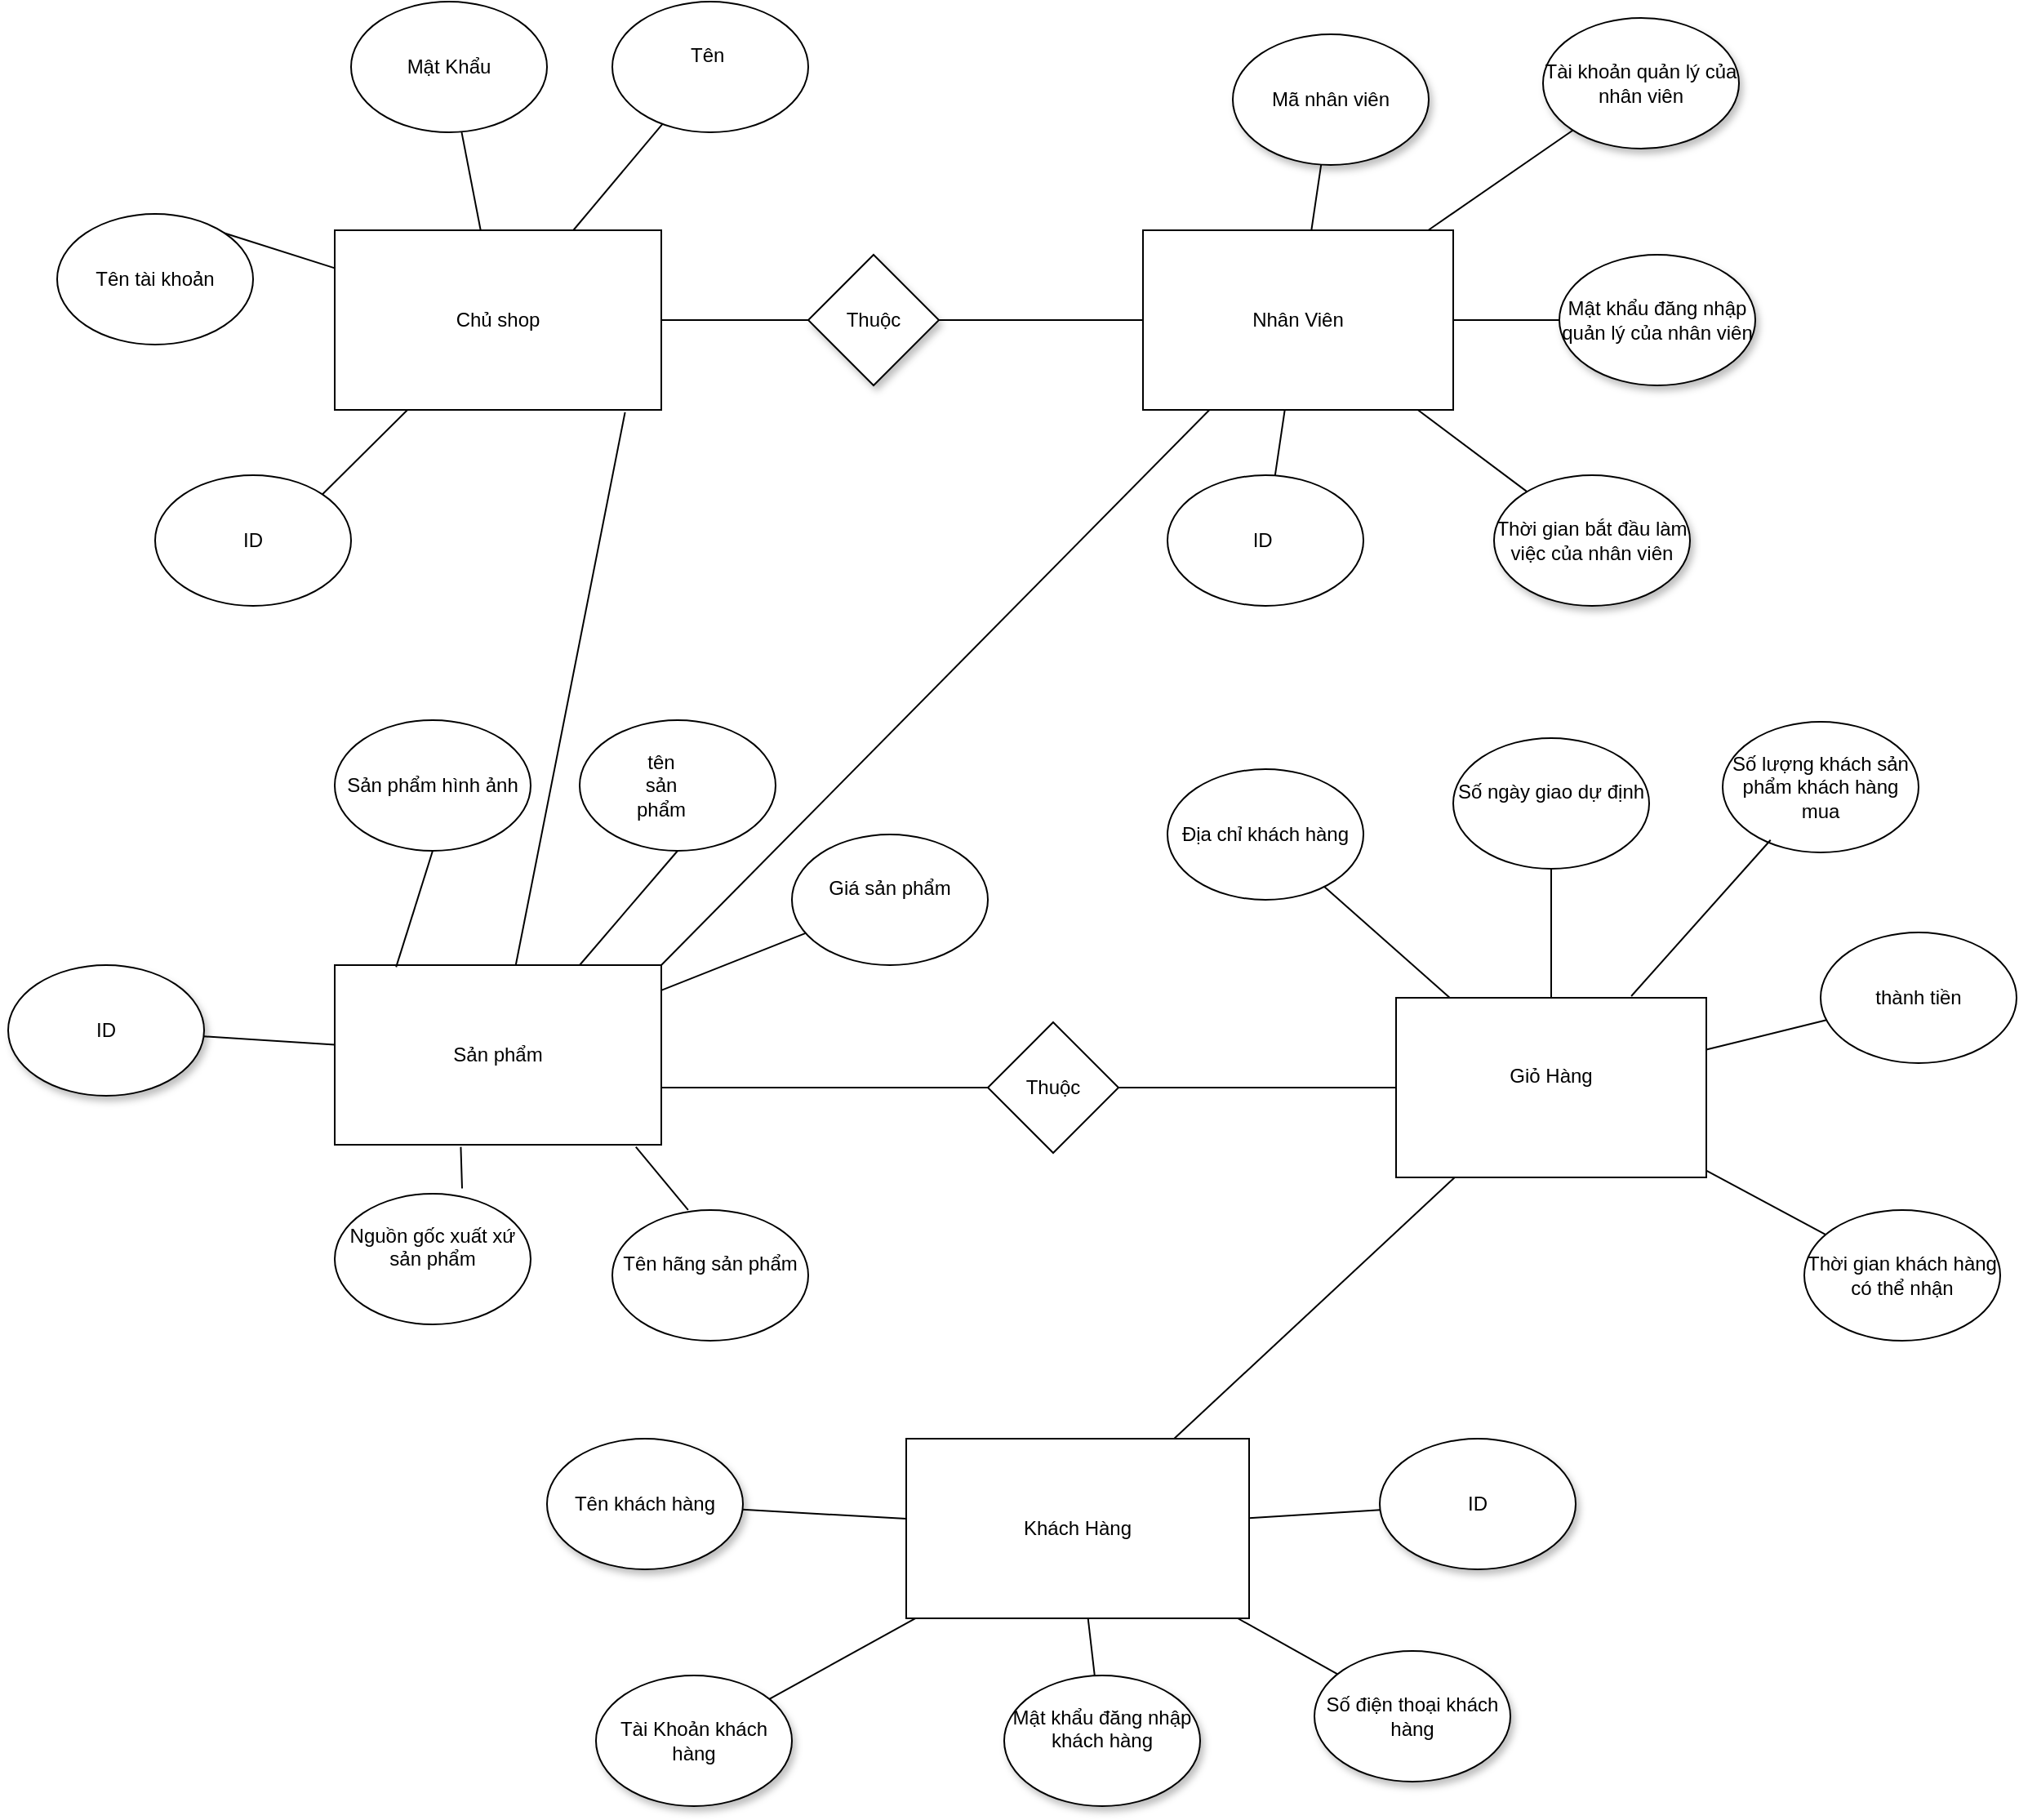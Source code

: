 <mxfile version="14.1.9" type="github">
  <diagram id="xEpMv5tvT_ruJcbgCLYA" name="Page-1">
    <mxGraphModel dx="2484" dy="2077" grid="1" gridSize="10" guides="1" tooltips="1" connect="1" arrows="1" fold="1" page="1" pageScale="1" pageWidth="827" pageHeight="1169" math="0" shadow="0">
      <root>
        <mxCell id="0" />
        <mxCell id="1" parent="0" />
        <mxCell id="FEJJUl70WsfG6bb0lPNW-1" value="&lt;font style=&quot;vertical-align: inherit&quot;&gt;&lt;font style=&quot;vertical-align: inherit&quot;&gt;&lt;font style=&quot;vertical-align: inherit&quot;&gt;&lt;font style=&quot;vertical-align: inherit&quot;&gt;&lt;font style=&quot;vertical-align: inherit&quot;&gt;&lt;font style=&quot;vertical-align: inherit&quot;&gt;Sản phẩm&lt;/font&gt;&lt;/font&gt;&lt;/font&gt;&lt;/font&gt;&lt;/font&gt;&lt;/font&gt;" style="rounded=0;whiteSpace=wrap;html=1;" vertex="1" parent="1">
          <mxGeometry y="110" width="200" height="110" as="geometry" />
        </mxCell>
        <mxCell id="FEJJUl70WsfG6bb0lPNW-6" value="" style="endArrow=none;html=1;entryX=0.188;entryY=0.011;entryDx=0;entryDy=0;entryPerimeter=0;exitX=0.5;exitY=1;exitDx=0;exitDy=0;" edge="1" parent="1" source="FEJJUl70WsfG6bb0lPNW-9" target="FEJJUl70WsfG6bb0lPNW-1">
          <mxGeometry width="50" height="50" relative="1" as="geometry">
            <mxPoint x="440" y="320" as="sourcePoint" />
            <mxPoint x="490" y="270" as="targetPoint" />
          </mxGeometry>
        </mxCell>
        <mxCell id="FEJJUl70WsfG6bb0lPNW-7" value="" style="endArrow=none;html=1;entryX=0.75;entryY=0;entryDx=0;entryDy=0;exitX=0.5;exitY=1;exitDx=0;exitDy=0;" edge="1" parent="1" source="FEJJUl70WsfG6bb0lPNW-10" target="FEJJUl70WsfG6bb0lPNW-1">
          <mxGeometry width="50" height="50" relative="1" as="geometry">
            <mxPoint x="440" y="320" as="sourcePoint" />
            <mxPoint x="490" y="270" as="targetPoint" />
          </mxGeometry>
        </mxCell>
        <mxCell id="FEJJUl70WsfG6bb0lPNW-8" value="" style="endArrow=none;html=1;exitX=0.387;exitY=-0.001;exitDx=0;exitDy=0;exitPerimeter=0;entryX=0.922;entryY=1.012;entryDx=0;entryDy=0;entryPerimeter=0;" edge="1" parent="1" source="FEJJUl70WsfG6bb0lPNW-12" target="FEJJUl70WsfG6bb0lPNW-1">
          <mxGeometry width="50" height="50" relative="1" as="geometry">
            <mxPoint x="440" y="320" as="sourcePoint" />
            <mxPoint x="490" y="270" as="targetPoint" />
          </mxGeometry>
        </mxCell>
        <mxCell id="FEJJUl70WsfG6bb0lPNW-9" value="&lt;font style=&quot;vertical-align: inherit&quot;&gt;&lt;font style=&quot;vertical-align: inherit&quot;&gt;&lt;font style=&quot;vertical-align: inherit&quot;&gt;&lt;font style=&quot;vertical-align: inherit&quot;&gt;&lt;font style=&quot;vertical-align: inherit&quot;&gt;&lt;font style=&quot;vertical-align: inherit&quot;&gt;&lt;font style=&quot;vertical-align: inherit&quot;&gt;&lt;font style=&quot;vertical-align: inherit&quot;&gt;Sản phẩm hình ảnh&lt;/font&gt;&lt;/font&gt;&lt;/font&gt;&lt;/font&gt;&lt;/font&gt;&lt;/font&gt;&lt;/font&gt;&lt;/font&gt;" style="ellipse;whiteSpace=wrap;html=1;" vertex="1" parent="1">
          <mxGeometry y="-40" width="120" height="80" as="geometry" />
        </mxCell>
        <mxCell id="FEJJUl70WsfG6bb0lPNW-10" value="" style="ellipse;whiteSpace=wrap;html=1;" vertex="1" parent="1">
          <mxGeometry x="150" y="-40" width="120" height="80" as="geometry" />
        </mxCell>
        <mxCell id="FEJJUl70WsfG6bb0lPNW-11" value="&lt;font style=&quot;vertical-align: inherit&quot;&gt;&lt;font style=&quot;vertical-align: inherit&quot;&gt;&lt;font style=&quot;vertical-align: inherit&quot;&gt;&lt;font style=&quot;vertical-align: inherit&quot;&gt;&lt;font style=&quot;vertical-align: inherit&quot;&gt;&lt;font style=&quot;vertical-align: inherit&quot;&gt;Giá sản phẩm&lt;/font&gt;&lt;/font&gt;&lt;/font&gt;&lt;/font&gt;&lt;br&gt;&lt;br&gt;&lt;/font&gt;&lt;/font&gt;" style="ellipse;whiteSpace=wrap;html=1;" vertex="1" parent="1">
          <mxGeometry x="280" y="30" width="120" height="80" as="geometry" />
        </mxCell>
        <mxCell id="FEJJUl70WsfG6bb0lPNW-12" value="&lt;font style=&quot;vertical-align: inherit&quot;&gt;&lt;font style=&quot;vertical-align: inherit&quot;&gt;Tên hãng sản phẩm&lt;br&gt;&lt;br&gt;&lt;/font&gt;&lt;/font&gt;" style="ellipse;whiteSpace=wrap;html=1;" vertex="1" parent="1">
          <mxGeometry x="170" y="260" width="120" height="80" as="geometry" />
        </mxCell>
        <mxCell id="FEJJUl70WsfG6bb0lPNW-13" value="&lt;font style=&quot;vertical-align: inherit&quot;&gt;&lt;font style=&quot;vertical-align: inherit&quot;&gt;Nguồn gốc xuất xứ sản phẩm&lt;br&gt;&lt;br&gt;&lt;/font&gt;&lt;/font&gt;" style="ellipse;whiteSpace=wrap;html=1;" vertex="1" parent="1">
          <mxGeometry y="250" width="120" height="80" as="geometry" />
        </mxCell>
        <mxCell id="FEJJUl70WsfG6bb0lPNW-14" value="" style="endArrow=none;html=1;exitX=0.386;exitY=1.012;exitDx=0;exitDy=0;exitPerimeter=0;entryX=0.65;entryY=-0.041;entryDx=0;entryDy=0;entryPerimeter=0;" edge="1" parent="1" source="FEJJUl70WsfG6bb0lPNW-1" target="FEJJUl70WsfG6bb0lPNW-13">
          <mxGeometry width="50" height="50" relative="1" as="geometry">
            <mxPoint x="440" y="290" as="sourcePoint" />
            <mxPoint x="490" y="240" as="targetPoint" />
          </mxGeometry>
        </mxCell>
        <mxCell id="FEJJUl70WsfG6bb0lPNW-15" value="&lt;font style=&quot;vertical-align: inherit&quot;&gt;&lt;font style=&quot;vertical-align: inherit&quot;&gt;&lt;font style=&quot;vertical-align: inherit&quot;&gt;&lt;font style=&quot;vertical-align: inherit&quot;&gt;&lt;font style=&quot;vertical-align: inherit&quot;&gt;&lt;font style=&quot;vertical-align: inherit&quot;&gt;tên sản phẩm&lt;/font&gt;&lt;/font&gt;&lt;/font&gt;&lt;/font&gt;&lt;/font&gt;&lt;/font&gt;" style="text;html=1;strokeColor=none;fillColor=none;align=center;verticalAlign=middle;whiteSpace=wrap;rounded=0;" vertex="1" parent="1">
          <mxGeometry x="180" y="-10" width="40" height="20" as="geometry" />
        </mxCell>
        <mxCell id="FEJJUl70WsfG6bb0lPNW-16" value="" style="endArrow=none;html=1;" edge="1" parent="1" source="FEJJUl70WsfG6bb0lPNW-1" target="FEJJUl70WsfG6bb0lPNW-11">
          <mxGeometry width="50" height="50" relative="1" as="geometry">
            <mxPoint x="440" y="270" as="sourcePoint" />
            <mxPoint x="490" y="220" as="targetPoint" />
          </mxGeometry>
        </mxCell>
        <mxCell id="FEJJUl70WsfG6bb0lPNW-17" value="&lt;font style=&quot;vertical-align: inherit&quot;&gt;&lt;font style=&quot;vertical-align: inherit&quot;&gt;Giỏ Hàng&lt;br&gt;&lt;br&gt;&lt;/font&gt;&lt;/font&gt;" style="rounded=0;whiteSpace=wrap;html=1;" vertex="1" parent="1">
          <mxGeometry x="650" y="130" width="190" height="110" as="geometry" />
        </mxCell>
        <mxCell id="FEJJUl70WsfG6bb0lPNW-18" value="&lt;font style=&quot;vertical-align: inherit&quot;&gt;&lt;font style=&quot;vertical-align: inherit&quot;&gt;Thời gian khách hàng có thể nhận&lt;/font&gt;&lt;/font&gt;" style="ellipse;whiteSpace=wrap;html=1;" vertex="1" parent="1">
          <mxGeometry x="900" y="260" width="120" height="80" as="geometry" />
        </mxCell>
        <mxCell id="FEJJUl70WsfG6bb0lPNW-19" value="&lt;font style=&quot;vertical-align: inherit&quot;&gt;&lt;font style=&quot;vertical-align: inherit&quot;&gt;Địa chỉ khách hàng&lt;/font&gt;&lt;/font&gt;" style="ellipse;whiteSpace=wrap;html=1;" vertex="1" parent="1">
          <mxGeometry x="510" y="-10" width="120" height="80" as="geometry" />
        </mxCell>
        <mxCell id="FEJJUl70WsfG6bb0lPNW-20" value="&lt;font style=&quot;vertical-align: inherit&quot;&gt;&lt;font style=&quot;vertical-align: inherit&quot;&gt;thành tiền&lt;/font&gt;&lt;/font&gt;" style="ellipse;whiteSpace=wrap;html=1;" vertex="1" parent="1">
          <mxGeometry x="910" y="90" width="120" height="80" as="geometry" />
        </mxCell>
        <mxCell id="FEJJUl70WsfG6bb0lPNW-21" value="&lt;font style=&quot;vertical-align: inherit&quot;&gt;&lt;font style=&quot;vertical-align: inherit&quot;&gt;Số lượng khách sản phẩm khách hàng mua&lt;/font&gt;&lt;/font&gt;" style="ellipse;whiteSpace=wrap;html=1;" vertex="1" parent="1">
          <mxGeometry x="850" y="-39" width="120" height="80" as="geometry" />
        </mxCell>
        <mxCell id="FEJJUl70WsfG6bb0lPNW-22" value="&lt;font style=&quot;vertical-align: inherit&quot;&gt;&lt;font style=&quot;vertical-align: inherit&quot;&gt;Số ngày giao dự định&lt;br&gt;&lt;br&gt;&lt;/font&gt;&lt;/font&gt;" style="ellipse;whiteSpace=wrap;html=1;" vertex="1" parent="1">
          <mxGeometry x="685" y="-29" width="120" height="80" as="geometry" />
        </mxCell>
        <mxCell id="FEJJUl70WsfG6bb0lPNW-23" value="" style="endArrow=none;html=1;" edge="1" parent="1" source="FEJJUl70WsfG6bb0lPNW-18" target="FEJJUl70WsfG6bb0lPNW-17">
          <mxGeometry width="50" height="50" relative="1" as="geometry">
            <mxPoint x="440" y="240" as="sourcePoint" />
            <mxPoint x="660" y="176" as="targetPoint" />
          </mxGeometry>
        </mxCell>
        <mxCell id="FEJJUl70WsfG6bb0lPNW-24" value="" style="endArrow=none;html=1;" edge="1" parent="1" source="FEJJUl70WsfG6bb0lPNW-20" target="FEJJUl70WsfG6bb0lPNW-17">
          <mxGeometry width="50" height="50" relative="1" as="geometry">
            <mxPoint x="440" y="240" as="sourcePoint" />
            <mxPoint x="490" y="190" as="targetPoint" />
          </mxGeometry>
        </mxCell>
        <mxCell id="FEJJUl70WsfG6bb0lPNW-25" value="" style="endArrow=none;html=1;" edge="1" parent="1">
          <mxGeometry width="50" height="50" relative="1" as="geometry">
            <mxPoint x="879.36" y="33.391" as="sourcePoint" />
            <mxPoint x="794.054" y="129" as="targetPoint" />
          </mxGeometry>
        </mxCell>
        <mxCell id="FEJJUl70WsfG6bb0lPNW-26" value="" style="endArrow=none;html=1;" edge="1" parent="1" source="FEJJUl70WsfG6bb0lPNW-22" target="FEJJUl70WsfG6bb0lPNW-17">
          <mxGeometry width="50" height="50" relative="1" as="geometry">
            <mxPoint x="440" y="240" as="sourcePoint" />
            <mxPoint x="490" y="190" as="targetPoint" />
          </mxGeometry>
        </mxCell>
        <mxCell id="FEJJUl70WsfG6bb0lPNW-27" value="" style="endArrow=none;html=1;" edge="1" parent="1" source="FEJJUl70WsfG6bb0lPNW-17" target="FEJJUl70WsfG6bb0lPNW-19">
          <mxGeometry width="50" height="50" relative="1" as="geometry">
            <mxPoint x="440" y="240" as="sourcePoint" />
            <mxPoint x="490" y="190" as="targetPoint" />
          </mxGeometry>
        </mxCell>
        <mxCell id="FEJJUl70WsfG6bb0lPNW-28" value="&lt;font style=&quot;vertical-align: inherit&quot;&gt;&lt;font style=&quot;vertical-align: inherit&quot;&gt;Thuộc&lt;/font&gt;&lt;/font&gt;" style="rhombus;whiteSpace=wrap;html=1;" vertex="1" parent="1">
          <mxGeometry x="400" y="145" width="80" height="80" as="geometry" />
        </mxCell>
        <mxCell id="FEJJUl70WsfG6bb0lPNW-29" value="" style="endArrow=none;html=1;" edge="1" parent="1" source="FEJJUl70WsfG6bb0lPNW-28" target="FEJJUl70WsfG6bb0lPNW-17">
          <mxGeometry width="50" height="50" relative="1" as="geometry">
            <mxPoint x="440" y="240" as="sourcePoint" />
            <mxPoint x="490" y="190" as="targetPoint" />
          </mxGeometry>
        </mxCell>
        <mxCell id="FEJJUl70WsfG6bb0lPNW-31" value="" style="endArrow=none;html=1;exitX=0;exitY=0.5;exitDx=0;exitDy=0;" edge="1" parent="1" source="FEJJUl70WsfG6bb0lPNW-28">
          <mxGeometry width="50" height="50" relative="1" as="geometry">
            <mxPoint x="440" y="240" as="sourcePoint" />
            <mxPoint x="200" y="185" as="targetPoint" />
          </mxGeometry>
        </mxCell>
        <mxCell id="FEJJUl70WsfG6bb0lPNW-32" value="&lt;font style=&quot;vertical-align: inherit&quot;&gt;&lt;font style=&quot;vertical-align: inherit&quot;&gt;&lt;font style=&quot;vertical-align: inherit&quot;&gt;&lt;font style=&quot;vertical-align: inherit&quot;&gt;Chủ shop&lt;/font&gt;&lt;/font&gt;&lt;br&gt;&lt;/font&gt;&lt;/font&gt;" style="rounded=0;whiteSpace=wrap;html=1;" vertex="1" parent="1">
          <mxGeometry y="-340" width="200" height="110" as="geometry" />
        </mxCell>
        <mxCell id="FEJJUl70WsfG6bb0lPNW-33" value="" style="endArrow=none;html=1;entryX=0.889;entryY=1.013;entryDx=0;entryDy=0;entryPerimeter=0;" edge="1" parent="1" source="FEJJUl70WsfG6bb0lPNW-1" target="FEJJUl70WsfG6bb0lPNW-32">
          <mxGeometry width="50" height="50" relative="1" as="geometry">
            <mxPoint x="440" y="100" as="sourcePoint" />
            <mxPoint x="490" y="50" as="targetPoint" />
          </mxGeometry>
        </mxCell>
        <mxCell id="FEJJUl70WsfG6bb0lPNW-36" value="&lt;font style=&quot;vertical-align: inherit&quot;&gt;&lt;font style=&quot;vertical-align: inherit&quot;&gt;Tên tài khoản&lt;/font&gt;&lt;/font&gt;" style="ellipse;whiteSpace=wrap;html=1;" vertex="1" parent="1">
          <mxGeometry x="-170" y="-350" width="120" height="80" as="geometry" />
        </mxCell>
        <mxCell id="FEJJUl70WsfG6bb0lPNW-37" value="&lt;font style=&quot;vertical-align: inherit&quot;&gt;&lt;font style=&quot;vertical-align: inherit&quot;&gt;ID&lt;/font&gt;&lt;/font&gt;" style="ellipse;whiteSpace=wrap;html=1;" vertex="1" parent="1">
          <mxGeometry x="-110" y="-190" width="120" height="80" as="geometry" />
        </mxCell>
        <mxCell id="FEJJUl70WsfG6bb0lPNW-38" value="&lt;font style=&quot;vertical-align: inherit&quot;&gt;&lt;font style=&quot;vertical-align: inherit&quot;&gt;Tên&amp;nbsp;&lt;br&gt;&lt;br&gt;&lt;/font&gt;&lt;/font&gt;" style="ellipse;whiteSpace=wrap;html=1;" vertex="1" parent="1">
          <mxGeometry x="170" y="-480" width="120" height="80" as="geometry" />
        </mxCell>
        <mxCell id="FEJJUl70WsfG6bb0lPNW-39" value="&lt;font style=&quot;vertical-align: inherit&quot;&gt;&lt;font style=&quot;vertical-align: inherit&quot;&gt;Mật Khẩu&lt;/font&gt;&lt;/font&gt;" style="ellipse;whiteSpace=wrap;html=1;" vertex="1" parent="1">
          <mxGeometry x="10" y="-480" width="120" height="80" as="geometry" />
        </mxCell>
        <mxCell id="FEJJUl70WsfG6bb0lPNW-40" value="" style="endArrow=none;html=1;" edge="1" parent="1" source="FEJJUl70WsfG6bb0lPNW-45" target="FEJJUl70WsfG6bb0lPNW-1">
          <mxGeometry width="50" height="50" relative="1" as="geometry">
            <mxPoint x="430" y="-340" as="sourcePoint" />
            <mxPoint x="480" y="-390" as="targetPoint" />
          </mxGeometry>
        </mxCell>
        <mxCell id="FEJJUl70WsfG6bb0lPNW-41" value="" style="endArrow=none;html=1;exitX=1;exitY=0;exitDx=0;exitDy=0;" edge="1" parent="1" source="FEJJUl70WsfG6bb0lPNW-37" target="FEJJUl70WsfG6bb0lPNW-32">
          <mxGeometry width="50" height="50" relative="1" as="geometry">
            <mxPoint x="430" y="-340" as="sourcePoint" />
            <mxPoint x="480" y="-390" as="targetPoint" />
          </mxGeometry>
        </mxCell>
        <mxCell id="FEJJUl70WsfG6bb0lPNW-42" value="" style="endArrow=none;html=1;entryX=1;entryY=0;entryDx=0;entryDy=0;" edge="1" parent="1" source="FEJJUl70WsfG6bb0lPNW-32" target="FEJJUl70WsfG6bb0lPNW-36">
          <mxGeometry width="50" height="50" relative="1" as="geometry">
            <mxPoint x="430" y="-340" as="sourcePoint" />
            <mxPoint x="480" y="-390" as="targetPoint" />
          </mxGeometry>
        </mxCell>
        <mxCell id="FEJJUl70WsfG6bb0lPNW-43" value="" style="endArrow=none;html=1;" edge="1" parent="1" source="FEJJUl70WsfG6bb0lPNW-32" target="FEJJUl70WsfG6bb0lPNW-39">
          <mxGeometry width="50" height="50" relative="1" as="geometry">
            <mxPoint x="430" y="-340" as="sourcePoint" />
            <mxPoint x="480" y="-390" as="targetPoint" />
          </mxGeometry>
        </mxCell>
        <mxCell id="FEJJUl70WsfG6bb0lPNW-44" value="" style="endArrow=none;html=1;" edge="1" parent="1" source="FEJJUl70WsfG6bb0lPNW-32" target="FEJJUl70WsfG6bb0lPNW-38">
          <mxGeometry width="50" height="50" relative="1" as="geometry">
            <mxPoint x="430" y="-340" as="sourcePoint" />
            <mxPoint x="480" y="-390" as="targetPoint" />
          </mxGeometry>
        </mxCell>
        <mxCell id="FEJJUl70WsfG6bb0lPNW-45" value="&lt;font style=&quot;vertical-align: inherit&quot;&gt;&lt;font style=&quot;vertical-align: inherit&quot;&gt;ID&lt;/font&gt;&lt;/font&gt;" style="ellipse;whiteSpace=wrap;html=1;shadow=1;" vertex="1" parent="1">
          <mxGeometry x="-200" y="110" width="120" height="80" as="geometry" />
        </mxCell>
        <mxCell id="FEJJUl70WsfG6bb0lPNW-46" value="&lt;font style=&quot;vertical-align: inherit&quot;&gt;&lt;font style=&quot;vertical-align: inherit&quot;&gt;Thuộc&lt;/font&gt;&lt;/font&gt;" style="rhombus;whiteSpace=wrap;html=1;shadow=1;" vertex="1" parent="1">
          <mxGeometry x="290" y="-325" width="80" height="80" as="geometry" />
        </mxCell>
        <mxCell id="FEJJUl70WsfG6bb0lPNW-47" value="" style="endArrow=none;html=1;" edge="1" parent="1" source="FEJJUl70WsfG6bb0lPNW-32" target="FEJJUl70WsfG6bb0lPNW-46">
          <mxGeometry width="50" height="50" relative="1" as="geometry">
            <mxPoint x="400" y="-140" as="sourcePoint" />
            <mxPoint x="450" y="-190" as="targetPoint" />
          </mxGeometry>
        </mxCell>
        <mxCell id="FEJJUl70WsfG6bb0lPNW-49" value="" style="endArrow=none;html=1;" edge="1" parent="1" source="FEJJUl70WsfG6bb0lPNW-46" target="FEJJUl70WsfG6bb0lPNW-50">
          <mxGeometry width="50" height="50" relative="1" as="geometry">
            <mxPoint x="400" y="-140" as="sourcePoint" />
            <mxPoint x="450" y="-190" as="targetPoint" />
          </mxGeometry>
        </mxCell>
        <mxCell id="FEJJUl70WsfG6bb0lPNW-50" value="&lt;font style=&quot;vertical-align: inherit&quot;&gt;&lt;font style=&quot;vertical-align: inherit&quot;&gt;&lt;font style=&quot;vertical-align: inherit&quot;&gt;&lt;font style=&quot;vertical-align: inherit&quot;&gt;Nhân Viên&lt;/font&gt;&lt;/font&gt;&lt;/font&gt;&lt;/font&gt;" style="rounded=0;whiteSpace=wrap;html=1;" vertex="1" parent="1">
          <mxGeometry x="495" y="-340" width="190" height="110" as="geometry" />
        </mxCell>
        <mxCell id="FEJJUl70WsfG6bb0lPNW-51" value="" style="endArrow=none;html=1;" edge="1" parent="1" source="FEJJUl70WsfG6bb0lPNW-50" target="FEJJUl70WsfG6bb0lPNW-52">
          <mxGeometry width="50" height="50" relative="1" as="geometry">
            <mxPoint x="400" y="-130" as="sourcePoint" />
            <mxPoint x="450" y="-180" as="targetPoint" />
          </mxGeometry>
        </mxCell>
        <mxCell id="FEJJUl70WsfG6bb0lPNW-52" value="&lt;font style=&quot;vertical-align: inherit&quot;&gt;&lt;font style=&quot;vertical-align: inherit&quot;&gt;ID&amp;nbsp;&lt;/font&gt;&lt;/font&gt;" style="ellipse;whiteSpace=wrap;html=1;" vertex="1" parent="1">
          <mxGeometry x="510" y="-190" width="120" height="80" as="geometry" />
        </mxCell>
        <mxCell id="FEJJUl70WsfG6bb0lPNW-53" value="&lt;font style=&quot;vertical-align: inherit&quot;&gt;&lt;font style=&quot;vertical-align: inherit&quot;&gt;&lt;font style=&quot;vertical-align: inherit&quot;&gt;&lt;font style=&quot;vertical-align: inherit&quot;&gt;Thời gian bắt đầu làm việc của nhân viên&lt;/font&gt;&lt;/font&gt;&lt;/font&gt;&lt;/font&gt;" style="ellipse;whiteSpace=wrap;html=1;shadow=1;" vertex="1" parent="1">
          <mxGeometry x="710" y="-190" width="120" height="80" as="geometry" />
        </mxCell>
        <mxCell id="FEJJUl70WsfG6bb0lPNW-54" value="&lt;font style=&quot;vertical-align: inherit&quot;&gt;&lt;font style=&quot;vertical-align: inherit&quot;&gt;Mật khẩu đăng nhập quản lý của nhân viên&lt;/font&gt;&lt;/font&gt;" style="ellipse;whiteSpace=wrap;html=1;shadow=1;" vertex="1" parent="1">
          <mxGeometry x="750" y="-325" width="120" height="80" as="geometry" />
        </mxCell>
        <mxCell id="FEJJUl70WsfG6bb0lPNW-55" value="&lt;font style=&quot;vertical-align: inherit&quot;&gt;&lt;font style=&quot;vertical-align: inherit&quot;&gt;&lt;font style=&quot;vertical-align: inherit&quot;&gt;&lt;font style=&quot;vertical-align: inherit&quot;&gt;Tài khoản quản lý của nhân viên&lt;/font&gt;&lt;/font&gt;&lt;/font&gt;&lt;/font&gt;" style="ellipse;whiteSpace=wrap;html=1;shadow=1;" vertex="1" parent="1">
          <mxGeometry x="740" y="-470" width="120" height="80" as="geometry" />
        </mxCell>
        <mxCell id="FEJJUl70WsfG6bb0lPNW-56" value="&lt;font style=&quot;vertical-align: inherit&quot;&gt;&lt;font style=&quot;vertical-align: inherit&quot;&gt;Mã nhân viên&lt;/font&gt;&lt;/font&gt;" style="ellipse;whiteSpace=wrap;html=1;shadow=1;" vertex="1" parent="1">
          <mxGeometry x="550" y="-460" width="120" height="80" as="geometry" />
        </mxCell>
        <mxCell id="FEJJUl70WsfG6bb0lPNW-57" value="" style="endArrow=none;html=1;" edge="1" parent="1" source="FEJJUl70WsfG6bb0lPNW-50" target="FEJJUl70WsfG6bb0lPNW-55">
          <mxGeometry width="50" height="50" relative="1" as="geometry">
            <mxPoint x="400" y="-120" as="sourcePoint" />
            <mxPoint x="450" y="-170" as="targetPoint" />
          </mxGeometry>
        </mxCell>
        <mxCell id="FEJJUl70WsfG6bb0lPNW-58" value="" style="endArrow=none;html=1;" edge="1" parent="1" source="FEJJUl70WsfG6bb0lPNW-50" target="FEJJUl70WsfG6bb0lPNW-56">
          <mxGeometry width="50" height="50" relative="1" as="geometry">
            <mxPoint x="400" y="-120" as="sourcePoint" />
            <mxPoint x="450" y="-170" as="targetPoint" />
          </mxGeometry>
        </mxCell>
        <mxCell id="FEJJUl70WsfG6bb0lPNW-59" value="" style="endArrow=none;html=1;" edge="1" parent="1" source="FEJJUl70WsfG6bb0lPNW-50" target="FEJJUl70WsfG6bb0lPNW-54">
          <mxGeometry width="50" height="50" relative="1" as="geometry">
            <mxPoint x="400" y="-120" as="sourcePoint" />
            <mxPoint x="450" y="-170" as="targetPoint" />
          </mxGeometry>
        </mxCell>
        <mxCell id="FEJJUl70WsfG6bb0lPNW-60" value="" style="endArrow=none;html=1;" edge="1" parent="1" source="FEJJUl70WsfG6bb0lPNW-53" target="FEJJUl70WsfG6bb0lPNW-50">
          <mxGeometry width="50" height="50" relative="1" as="geometry">
            <mxPoint x="400" y="-120" as="sourcePoint" />
            <mxPoint x="450" y="-170" as="targetPoint" />
          </mxGeometry>
        </mxCell>
        <mxCell id="FEJJUl70WsfG6bb0lPNW-61" value="" style="endArrow=none;html=1;" edge="1" parent="1" source="FEJJUl70WsfG6bb0lPNW-17" target="FEJJUl70WsfG6bb0lPNW-62">
          <mxGeometry width="50" height="50" relative="1" as="geometry">
            <mxPoint x="400" y="140" as="sourcePoint" />
            <mxPoint x="450" y="90" as="targetPoint" />
          </mxGeometry>
        </mxCell>
        <mxCell id="FEJJUl70WsfG6bb0lPNW-62" value="&lt;font style=&quot;vertical-align: inherit&quot;&gt;&lt;font style=&quot;vertical-align: inherit&quot;&gt;Khách Hàng&lt;/font&gt;&lt;/font&gt;" style="rounded=0;whiteSpace=wrap;html=1;" vertex="1" parent="1">
          <mxGeometry x="350" y="400" width="210" height="110" as="geometry" />
        </mxCell>
        <mxCell id="FEJJUl70WsfG6bb0lPNW-63" value="&lt;font style=&quot;vertical-align: inherit&quot;&gt;&lt;font style=&quot;vertical-align: inherit&quot;&gt;Tài Khoản khách hàng&lt;/font&gt;&lt;/font&gt;" style="ellipse;whiteSpace=wrap;html=1;shadow=1;" vertex="1" parent="1">
          <mxGeometry x="160" y="545" width="120" height="80" as="geometry" />
        </mxCell>
        <mxCell id="FEJJUl70WsfG6bb0lPNW-64" value="&lt;font style=&quot;vertical-align: inherit&quot;&gt;&lt;font style=&quot;vertical-align: inherit&quot;&gt;ID&lt;/font&gt;&lt;/font&gt;" style="ellipse;whiteSpace=wrap;html=1;shadow=1;" vertex="1" parent="1">
          <mxGeometry x="640" y="400" width="120" height="80" as="geometry" />
        </mxCell>
        <mxCell id="FEJJUl70WsfG6bb0lPNW-65" value="&lt;font style=&quot;vertical-align: inherit&quot;&gt;&lt;font style=&quot;vertical-align: inherit&quot;&gt;Tên khách hàng&lt;/font&gt;&lt;/font&gt;" style="ellipse;whiteSpace=wrap;html=1;shadow=1;" vertex="1" parent="1">
          <mxGeometry x="130" y="400" width="120" height="80" as="geometry" />
        </mxCell>
        <mxCell id="FEJJUl70WsfG6bb0lPNW-66" value="&lt;font style=&quot;vertical-align: inherit&quot;&gt;&lt;font style=&quot;vertical-align: inherit&quot;&gt;Mật khẩu đăng nhập khách hàng&lt;br&gt;&lt;br&gt;&lt;/font&gt;&lt;/font&gt;" style="ellipse;whiteSpace=wrap;html=1;shadow=1;" vertex="1" parent="1">
          <mxGeometry x="410" y="545" width="120" height="80" as="geometry" />
        </mxCell>
        <mxCell id="FEJJUl70WsfG6bb0lPNW-67" value="" style="endArrow=none;html=1;" edge="1" parent="1" source="FEJJUl70WsfG6bb0lPNW-62" target="FEJJUl70WsfG6bb0lPNW-66">
          <mxGeometry width="50" height="50" relative="1" as="geometry">
            <mxPoint x="380" y="420" as="sourcePoint" />
            <mxPoint x="430" y="370" as="targetPoint" />
          </mxGeometry>
        </mxCell>
        <mxCell id="FEJJUl70WsfG6bb0lPNW-68" value="" style="endArrow=none;html=1;" edge="1" parent="1" source="FEJJUl70WsfG6bb0lPNW-73" target="FEJJUl70WsfG6bb0lPNW-62">
          <mxGeometry width="50" height="50" relative="1" as="geometry">
            <mxPoint x="610" y="560" as="sourcePoint" />
            <mxPoint x="430" y="640" as="targetPoint" />
          </mxGeometry>
        </mxCell>
        <mxCell id="FEJJUl70WsfG6bb0lPNW-69" value="" style="endArrow=none;html=1;" edge="1" parent="1" source="FEJJUl70WsfG6bb0lPNW-62" target="FEJJUl70WsfG6bb0lPNW-65">
          <mxGeometry width="50" height="50" relative="1" as="geometry">
            <mxPoint x="380" y="690" as="sourcePoint" />
            <mxPoint x="430" y="640" as="targetPoint" />
          </mxGeometry>
        </mxCell>
        <mxCell id="FEJJUl70WsfG6bb0lPNW-70" value="" style="endArrow=none;html=1;" edge="1" parent="1" source="FEJJUl70WsfG6bb0lPNW-62" target="FEJJUl70WsfG6bb0lPNW-64">
          <mxGeometry width="50" height="50" relative="1" as="geometry">
            <mxPoint x="380" y="690" as="sourcePoint" />
            <mxPoint x="430" y="640" as="targetPoint" />
          </mxGeometry>
        </mxCell>
        <mxCell id="FEJJUl70WsfG6bb0lPNW-71" value="" style="endArrow=none;html=1;" edge="1" parent="1" source="FEJJUl70WsfG6bb0lPNW-62" target="FEJJUl70WsfG6bb0lPNW-63">
          <mxGeometry width="50" height="50" relative="1" as="geometry">
            <mxPoint x="380" y="690" as="sourcePoint" />
            <mxPoint x="430" y="640" as="targetPoint" />
          </mxGeometry>
        </mxCell>
        <mxCell id="FEJJUl70WsfG6bb0lPNW-73" value="&lt;font style=&quot;vertical-align: inherit&quot;&gt;&lt;font style=&quot;vertical-align: inherit&quot;&gt;Số điện thoại khách hàng&lt;/font&gt;&lt;/font&gt;" style="ellipse;whiteSpace=wrap;html=1;shadow=1;" vertex="1" parent="1">
          <mxGeometry x="600" y="530" width="120" height="80" as="geometry" />
        </mxCell>
        <mxCell id="FEJJUl70WsfG6bb0lPNW-75" value="" style="endArrow=none;html=1;exitX=1;exitY=0;exitDx=0;exitDy=0;" edge="1" parent="1" source="FEJJUl70WsfG6bb0lPNW-1" target="FEJJUl70WsfG6bb0lPNW-50">
          <mxGeometry width="50" height="50" relative="1" as="geometry">
            <mxPoint x="300" y="160" as="sourcePoint" />
            <mxPoint x="350" y="110" as="targetPoint" />
          </mxGeometry>
        </mxCell>
      </root>
    </mxGraphModel>
  </diagram>
</mxfile>
